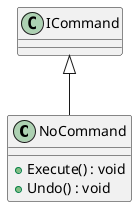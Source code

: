 @startuml
class NoCommand {
    + Execute() : void
    + Undo() : void
}
ICommand <|-- NoCommand
@enduml
